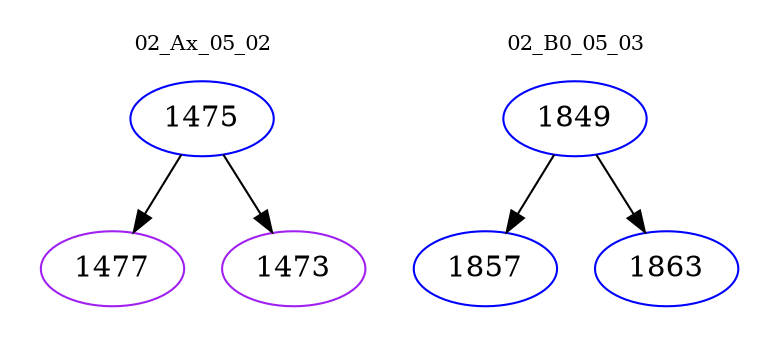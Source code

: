 digraph{
subgraph cluster_0 {
color = white
label = "02_Ax_05_02";
fontsize=10;
T0_1475 [label="1475", color="blue"]
T0_1475 -> T0_1477 [color="black"]
T0_1477 [label="1477", color="purple"]
T0_1475 -> T0_1473 [color="black"]
T0_1473 [label="1473", color="purple"]
}
subgraph cluster_1 {
color = white
label = "02_B0_05_03";
fontsize=10;
T1_1849 [label="1849", color="blue"]
T1_1849 -> T1_1857 [color="black"]
T1_1857 [label="1857", color="blue"]
T1_1849 -> T1_1863 [color="black"]
T1_1863 [label="1863", color="blue"]
}
}
